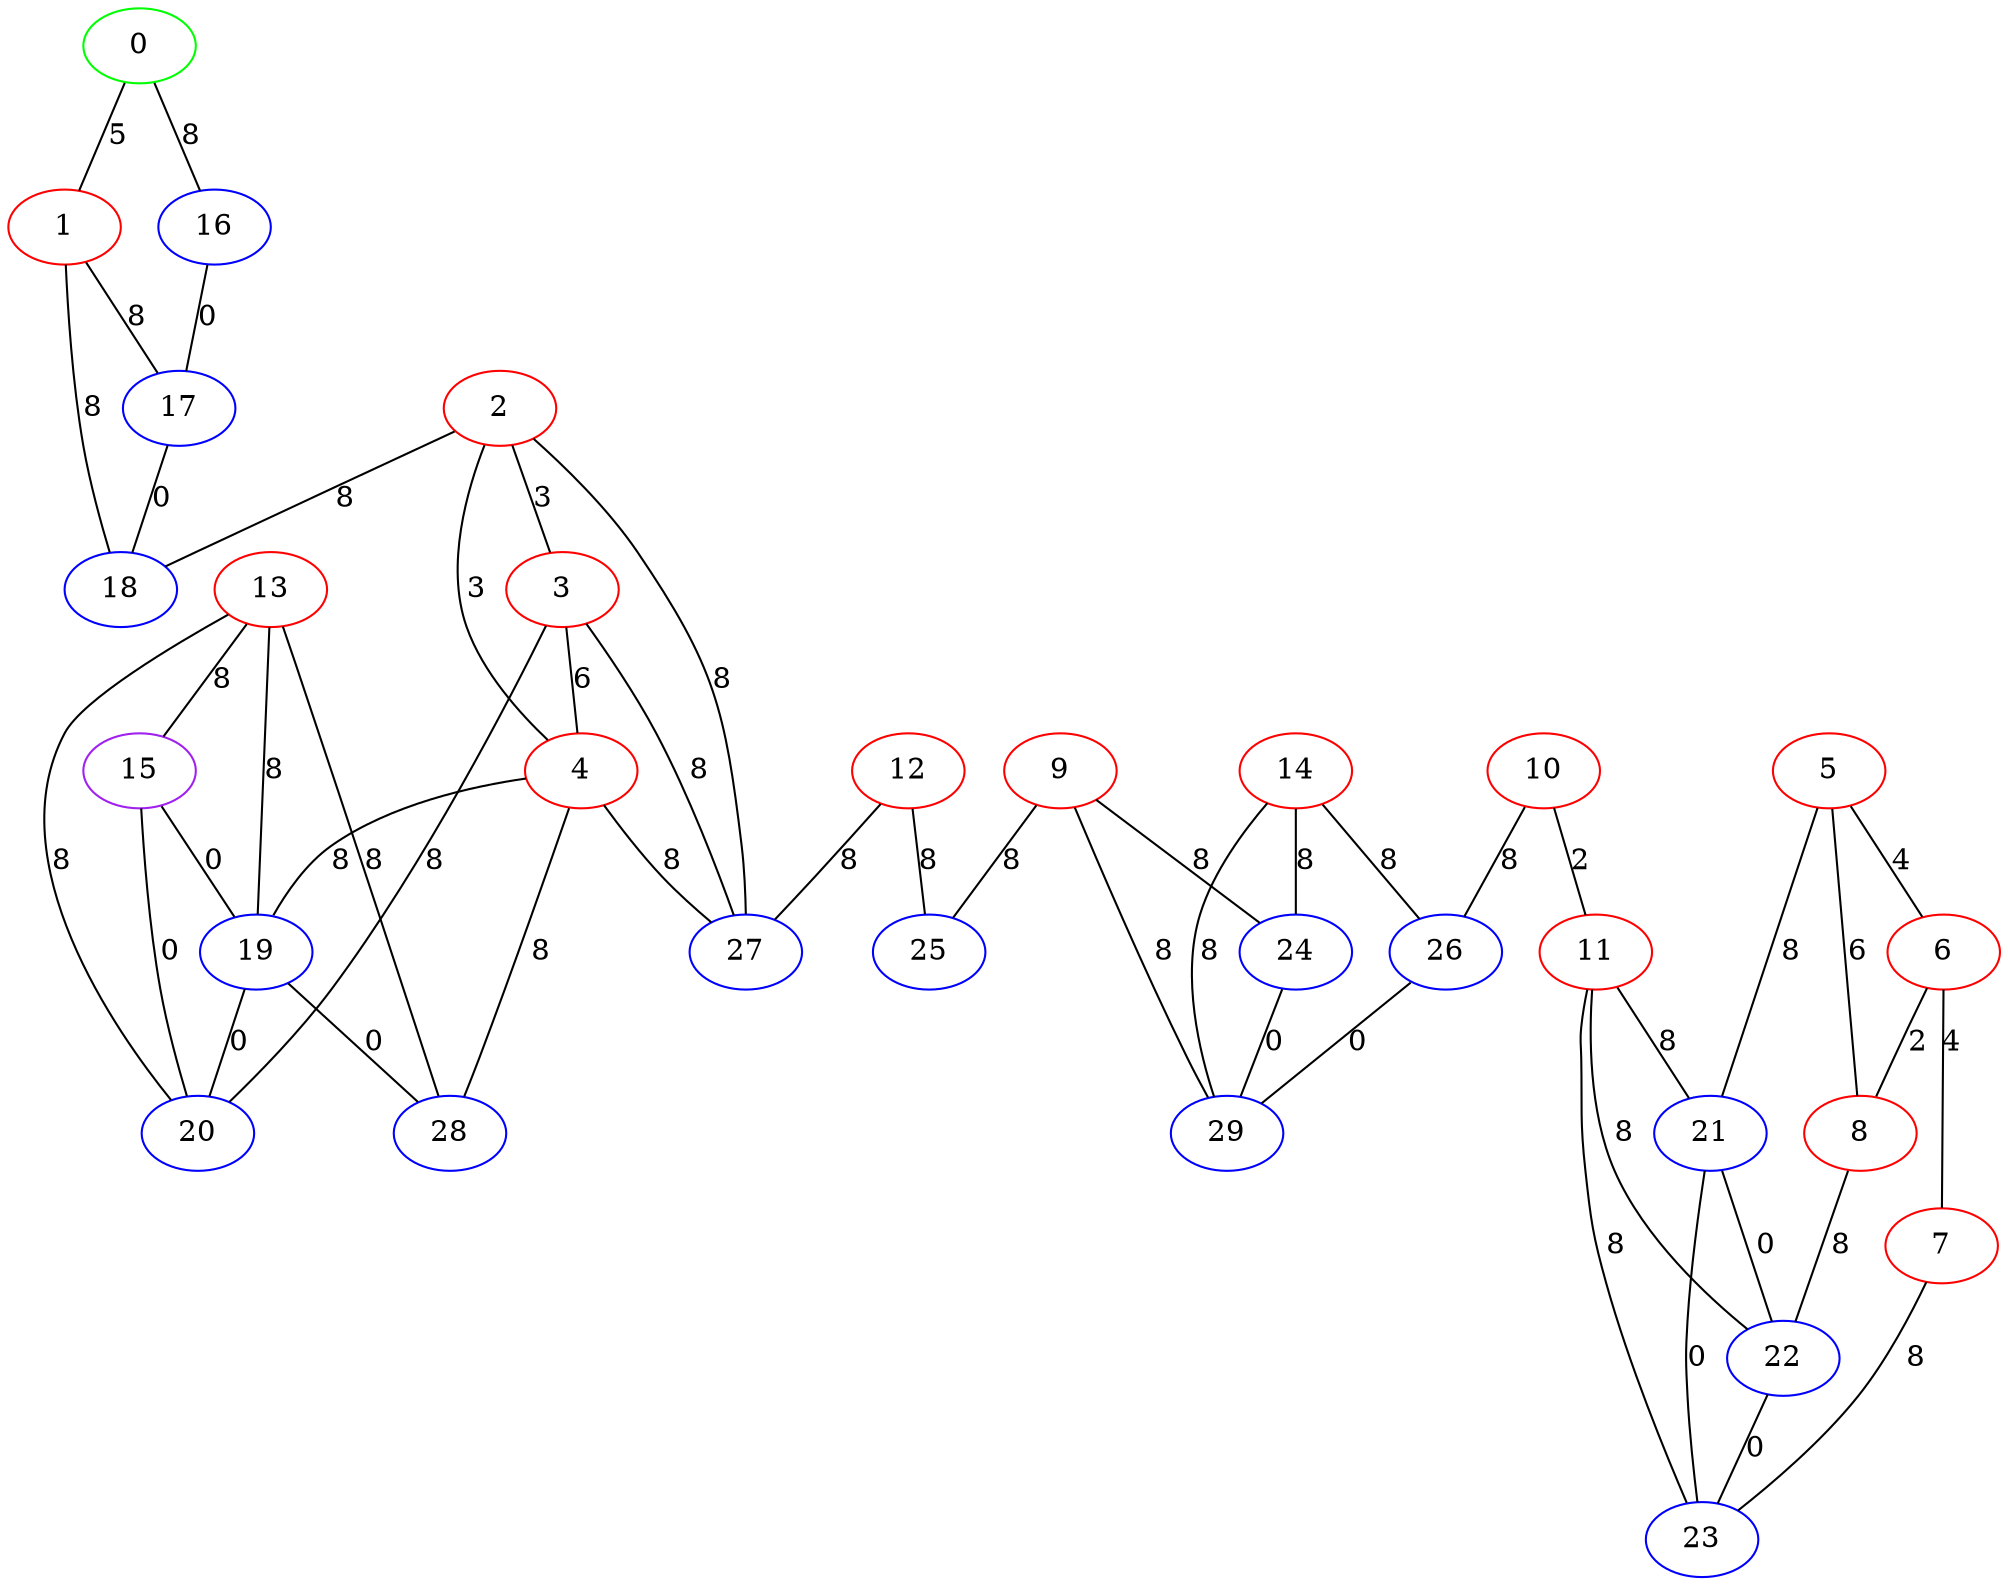 graph "" {
0 [color=green, weight=2];
1 [color=red, weight=1];
2 [color=red, weight=1];
3 [color=red, weight=1];
4 [color=red, weight=1];
5 [color=red, weight=1];
6 [color=red, weight=1];
7 [color=red, weight=1];
8 [color=red, weight=1];
9 [color=red, weight=1];
10 [color=red, weight=1];
11 [color=red, weight=1];
12 [color=red, weight=1];
13 [color=red, weight=1];
14 [color=red, weight=1];
15 [color=purple, weight=4];
16 [color=blue, weight=3];
17 [color=blue, weight=3];
18 [color=blue, weight=3];
19 [color=blue, weight=3];
20 [color=blue, weight=3];
21 [color=blue, weight=3];
22 [color=blue, weight=3];
23 [color=blue, weight=3];
24 [color=blue, weight=3];
25 [color=blue, weight=3];
26 [color=blue, weight=3];
27 [color=blue, weight=3];
28 [color=blue, weight=3];
29 [color=blue, weight=3];
0 -- 16  [key=0, label=8];
0 -- 1  [key=0, label=5];
1 -- 17  [key=0, label=8];
1 -- 18  [key=0, label=8];
2 -- 27  [key=0, label=8];
2 -- 18  [key=0, label=8];
2 -- 3  [key=0, label=3];
2 -- 4  [key=0, label=3];
3 -- 20  [key=0, label=8];
3 -- 27  [key=0, label=8];
3 -- 4  [key=0, label=6];
4 -- 19  [key=0, label=8];
4 -- 27  [key=0, label=8];
4 -- 28  [key=0, label=8];
5 -- 8  [key=0, label=6];
5 -- 21  [key=0, label=8];
5 -- 6  [key=0, label=4];
6 -- 8  [key=0, label=2];
6 -- 7  [key=0, label=4];
7 -- 23  [key=0, label=8];
8 -- 22  [key=0, label=8];
9 -- 24  [key=0, label=8];
9 -- 25  [key=0, label=8];
9 -- 29  [key=0, label=8];
10 -- 26  [key=0, label=8];
10 -- 11  [key=0, label=2];
11 -- 21  [key=0, label=8];
11 -- 22  [key=0, label=8];
11 -- 23  [key=0, label=8];
12 -- 25  [key=0, label=8];
12 -- 27  [key=0, label=8];
13 -- 28  [key=0, label=8];
13 -- 19  [key=0, label=8];
13 -- 20  [key=0, label=8];
13 -- 15  [key=0, label=8];
14 -- 24  [key=0, label=8];
14 -- 26  [key=0, label=8];
14 -- 29  [key=0, label=8];
15 -- 19  [key=0, label=0];
15 -- 20  [key=0, label=0];
16 -- 17  [key=0, label=0];
17 -- 18  [key=0, label=0];
19 -- 28  [key=0, label=0];
19 -- 20  [key=0, label=0];
21 -- 22  [key=0, label=0];
21 -- 23  [key=0, label=0];
22 -- 23  [key=0, label=0];
24 -- 29  [key=0, label=0];
26 -- 29  [key=0, label=0];
}
